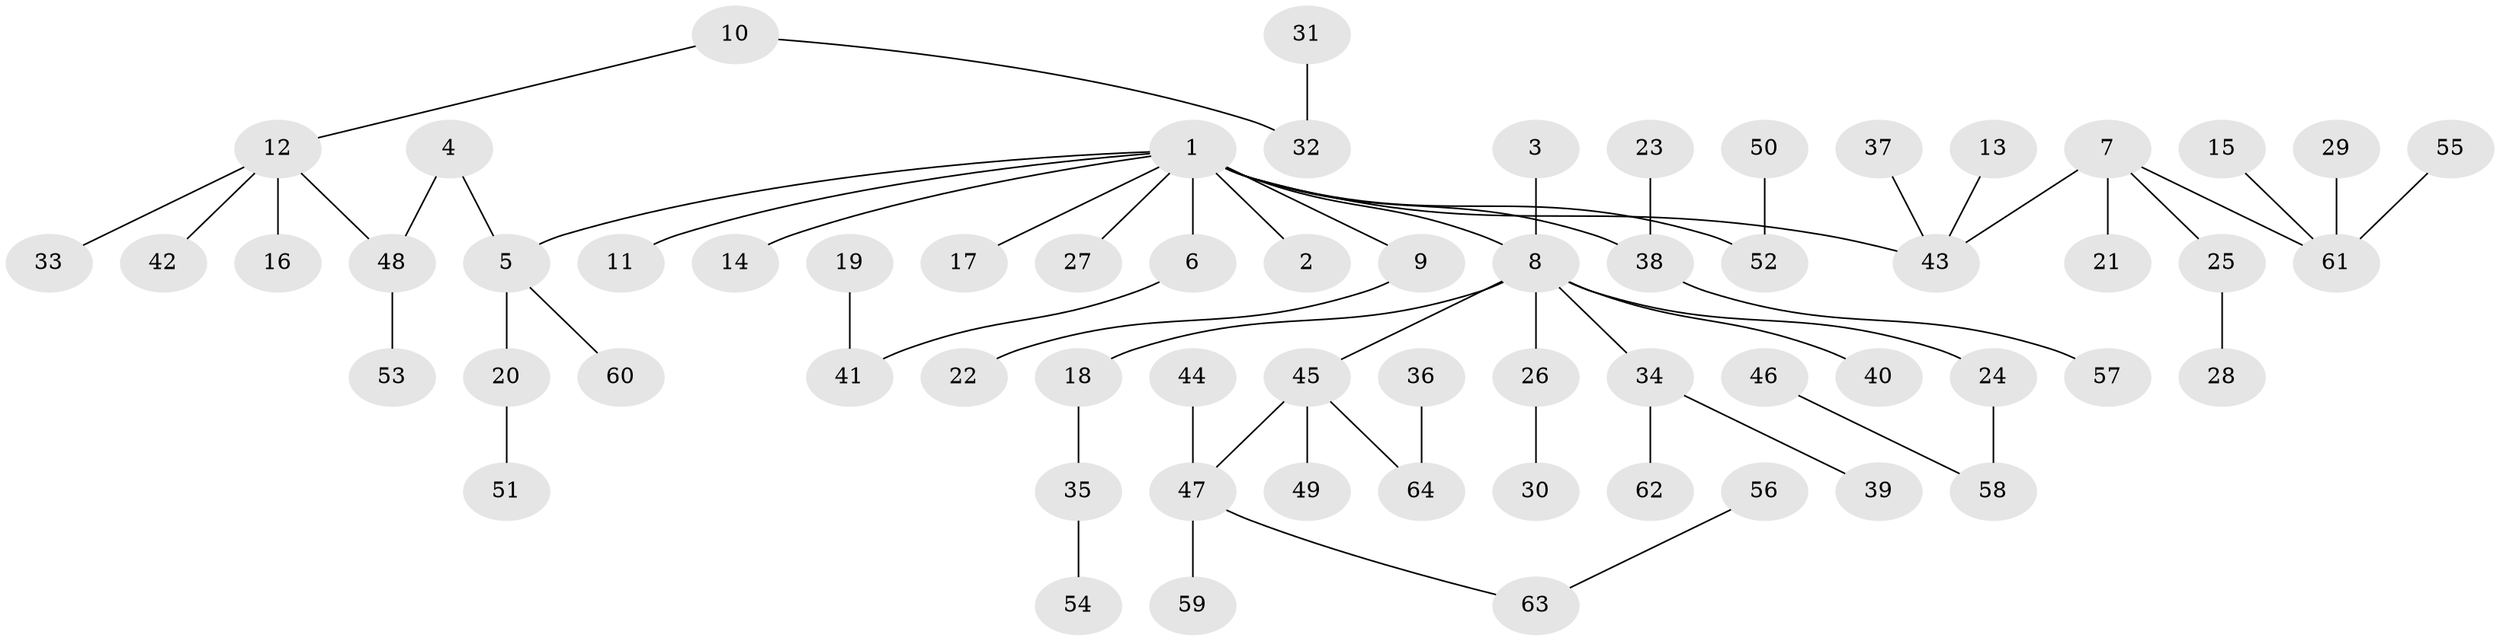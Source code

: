 // original degree distribution, {6: 0.015625, 4: 0.0859375, 3: 0.171875, 1: 0.46875, 2: 0.2421875, 5: 0.015625}
// Generated by graph-tools (version 1.1) at 2025/26/03/09/25 03:26:23]
// undirected, 64 vertices, 63 edges
graph export_dot {
graph [start="1"]
  node [color=gray90,style=filled];
  1;
  2;
  3;
  4;
  5;
  6;
  7;
  8;
  9;
  10;
  11;
  12;
  13;
  14;
  15;
  16;
  17;
  18;
  19;
  20;
  21;
  22;
  23;
  24;
  25;
  26;
  27;
  28;
  29;
  30;
  31;
  32;
  33;
  34;
  35;
  36;
  37;
  38;
  39;
  40;
  41;
  42;
  43;
  44;
  45;
  46;
  47;
  48;
  49;
  50;
  51;
  52;
  53;
  54;
  55;
  56;
  57;
  58;
  59;
  60;
  61;
  62;
  63;
  64;
  1 -- 2 [weight=1.0];
  1 -- 5 [weight=1.0];
  1 -- 6 [weight=1.0];
  1 -- 8 [weight=1.0];
  1 -- 9 [weight=1.0];
  1 -- 11 [weight=1.0];
  1 -- 14 [weight=1.0];
  1 -- 17 [weight=1.0];
  1 -- 27 [weight=1.0];
  1 -- 38 [weight=1.0];
  1 -- 43 [weight=1.0];
  1 -- 52 [weight=1.0];
  3 -- 8 [weight=1.0];
  4 -- 5 [weight=1.0];
  4 -- 48 [weight=1.0];
  5 -- 20 [weight=1.0];
  5 -- 60 [weight=1.0];
  6 -- 41 [weight=1.0];
  7 -- 21 [weight=1.0];
  7 -- 25 [weight=1.0];
  7 -- 43 [weight=1.0];
  7 -- 61 [weight=1.0];
  8 -- 18 [weight=1.0];
  8 -- 24 [weight=1.0];
  8 -- 26 [weight=1.0];
  8 -- 34 [weight=1.0];
  8 -- 40 [weight=1.0];
  8 -- 45 [weight=1.0];
  9 -- 22 [weight=1.0];
  10 -- 12 [weight=1.0];
  10 -- 32 [weight=1.0];
  12 -- 16 [weight=1.0];
  12 -- 33 [weight=1.0];
  12 -- 42 [weight=1.0];
  12 -- 48 [weight=1.0];
  13 -- 43 [weight=1.0];
  15 -- 61 [weight=1.0];
  18 -- 35 [weight=1.0];
  19 -- 41 [weight=1.0];
  20 -- 51 [weight=1.0];
  23 -- 38 [weight=1.0];
  24 -- 58 [weight=1.0];
  25 -- 28 [weight=1.0];
  26 -- 30 [weight=1.0];
  29 -- 61 [weight=1.0];
  31 -- 32 [weight=1.0];
  34 -- 39 [weight=1.0];
  34 -- 62 [weight=1.0];
  35 -- 54 [weight=1.0];
  36 -- 64 [weight=1.0];
  37 -- 43 [weight=1.0];
  38 -- 57 [weight=1.0];
  44 -- 47 [weight=1.0];
  45 -- 47 [weight=1.0];
  45 -- 49 [weight=1.0];
  45 -- 64 [weight=1.0];
  46 -- 58 [weight=1.0];
  47 -- 59 [weight=1.0];
  47 -- 63 [weight=1.0];
  48 -- 53 [weight=1.0];
  50 -- 52 [weight=1.0];
  55 -- 61 [weight=1.0];
  56 -- 63 [weight=1.0];
}
